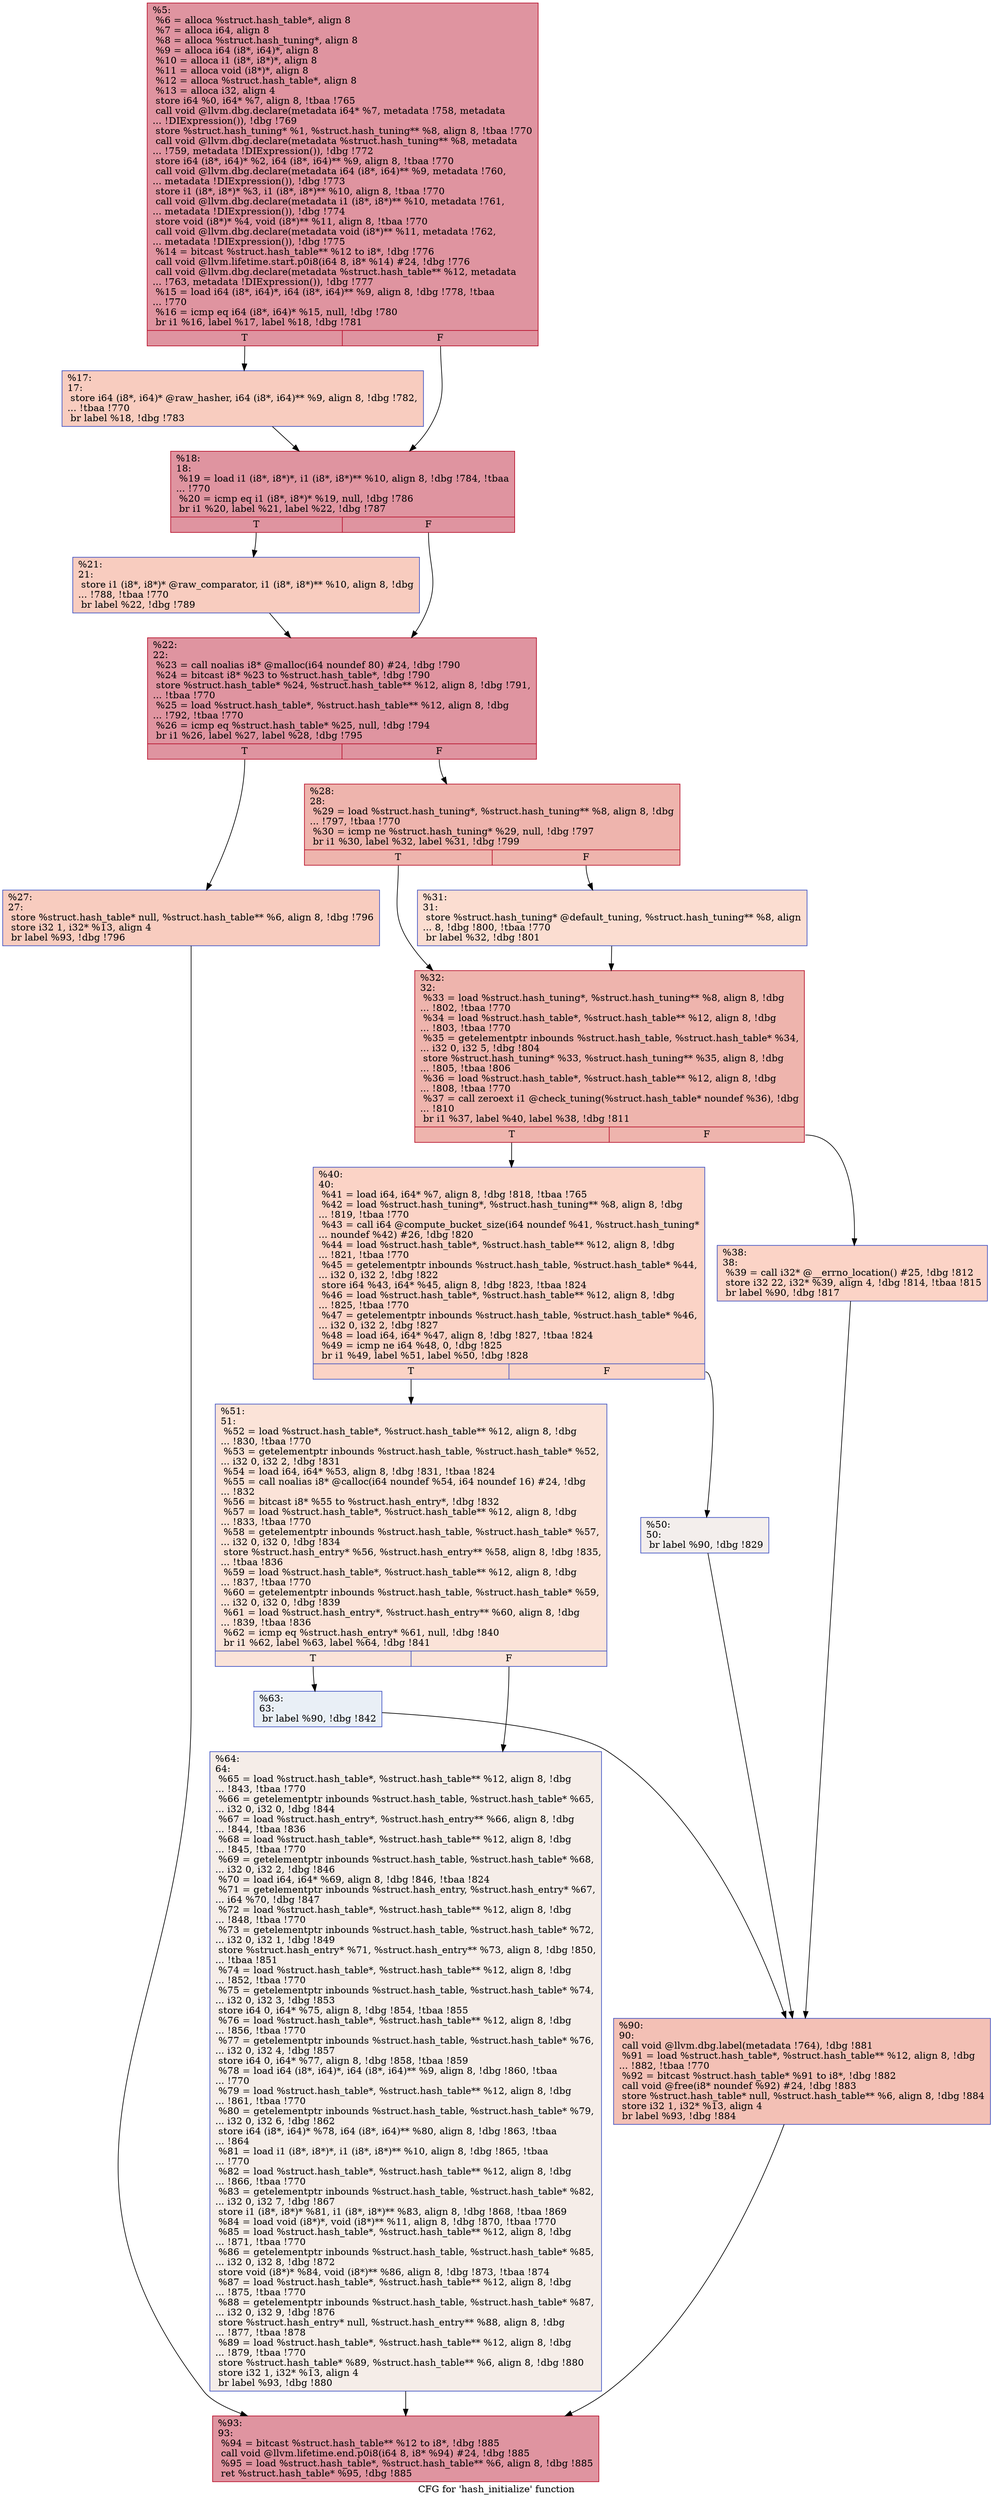 digraph "CFG for 'hash_initialize' function" {
	label="CFG for 'hash_initialize' function";

	Node0x1937200 [shape=record,color="#b70d28ff", style=filled, fillcolor="#b70d2870",label="{%5:\l  %6 = alloca %struct.hash_table*, align 8\l  %7 = alloca i64, align 8\l  %8 = alloca %struct.hash_tuning*, align 8\l  %9 = alloca i64 (i8*, i64)*, align 8\l  %10 = alloca i1 (i8*, i8*)*, align 8\l  %11 = alloca void (i8*)*, align 8\l  %12 = alloca %struct.hash_table*, align 8\l  %13 = alloca i32, align 4\l  store i64 %0, i64* %7, align 8, !tbaa !765\l  call void @llvm.dbg.declare(metadata i64* %7, metadata !758, metadata\l... !DIExpression()), !dbg !769\l  store %struct.hash_tuning* %1, %struct.hash_tuning** %8, align 8, !tbaa !770\l  call void @llvm.dbg.declare(metadata %struct.hash_tuning** %8, metadata\l... !759, metadata !DIExpression()), !dbg !772\l  store i64 (i8*, i64)* %2, i64 (i8*, i64)** %9, align 8, !tbaa !770\l  call void @llvm.dbg.declare(metadata i64 (i8*, i64)** %9, metadata !760,\l... metadata !DIExpression()), !dbg !773\l  store i1 (i8*, i8*)* %3, i1 (i8*, i8*)** %10, align 8, !tbaa !770\l  call void @llvm.dbg.declare(metadata i1 (i8*, i8*)** %10, metadata !761,\l... metadata !DIExpression()), !dbg !774\l  store void (i8*)* %4, void (i8*)** %11, align 8, !tbaa !770\l  call void @llvm.dbg.declare(metadata void (i8*)** %11, metadata !762,\l... metadata !DIExpression()), !dbg !775\l  %14 = bitcast %struct.hash_table** %12 to i8*, !dbg !776\l  call void @llvm.lifetime.start.p0i8(i64 8, i8* %14) #24, !dbg !776\l  call void @llvm.dbg.declare(metadata %struct.hash_table** %12, metadata\l... !763, metadata !DIExpression()), !dbg !777\l  %15 = load i64 (i8*, i64)*, i64 (i8*, i64)** %9, align 8, !dbg !778, !tbaa\l... !770\l  %16 = icmp eq i64 (i8*, i64)* %15, null, !dbg !780\l  br i1 %16, label %17, label %18, !dbg !781\l|{<s0>T|<s1>F}}"];
	Node0x1937200:s0 -> Node0x19372e0;
	Node0x1937200:s1 -> Node0x1937330;
	Node0x19372e0 [shape=record,color="#3d50c3ff", style=filled, fillcolor="#f08b6e70",label="{%17:\l17:                                               \l  store i64 (i8*, i64)* @raw_hasher, i64 (i8*, i64)** %9, align 8, !dbg !782,\l... !tbaa !770\l  br label %18, !dbg !783\l}"];
	Node0x19372e0 -> Node0x1937330;
	Node0x1937330 [shape=record,color="#b70d28ff", style=filled, fillcolor="#b70d2870",label="{%18:\l18:                                               \l  %19 = load i1 (i8*, i8*)*, i1 (i8*, i8*)** %10, align 8, !dbg !784, !tbaa\l... !770\l  %20 = icmp eq i1 (i8*, i8*)* %19, null, !dbg !786\l  br i1 %20, label %21, label %22, !dbg !787\l|{<s0>T|<s1>F}}"];
	Node0x1937330:s0 -> Node0x1937380;
	Node0x1937330:s1 -> Node0x19373d0;
	Node0x1937380 [shape=record,color="#3d50c3ff", style=filled, fillcolor="#f08b6e70",label="{%21:\l21:                                               \l  store i1 (i8*, i8*)* @raw_comparator, i1 (i8*, i8*)** %10, align 8, !dbg\l... !788, !tbaa !770\l  br label %22, !dbg !789\l}"];
	Node0x1937380 -> Node0x19373d0;
	Node0x19373d0 [shape=record,color="#b70d28ff", style=filled, fillcolor="#b70d2870",label="{%22:\l22:                                               \l  %23 = call noalias i8* @malloc(i64 noundef 80) #24, !dbg !790\l  %24 = bitcast i8* %23 to %struct.hash_table*, !dbg !790\l  store %struct.hash_table* %24, %struct.hash_table** %12, align 8, !dbg !791,\l... !tbaa !770\l  %25 = load %struct.hash_table*, %struct.hash_table** %12, align 8, !dbg\l... !792, !tbaa !770\l  %26 = icmp eq %struct.hash_table* %25, null, !dbg !794\l  br i1 %26, label %27, label %28, !dbg !795\l|{<s0>T|<s1>F}}"];
	Node0x19373d0:s0 -> Node0x1937420;
	Node0x19373d0:s1 -> Node0x1937470;
	Node0x1937420 [shape=record,color="#3d50c3ff", style=filled, fillcolor="#f08b6e70",label="{%27:\l27:                                               \l  store %struct.hash_table* null, %struct.hash_table** %6, align 8, !dbg !796\l  store i32 1, i32* %13, align 4\l  br label %93, !dbg !796\l}"];
	Node0x1937420 -> Node0x1937790;
	Node0x1937470 [shape=record,color="#b70d28ff", style=filled, fillcolor="#d8564670",label="{%28:\l28:                                               \l  %29 = load %struct.hash_tuning*, %struct.hash_tuning** %8, align 8, !dbg\l... !797, !tbaa !770\l  %30 = icmp ne %struct.hash_tuning* %29, null, !dbg !797\l  br i1 %30, label %32, label %31, !dbg !799\l|{<s0>T|<s1>F}}"];
	Node0x1937470:s0 -> Node0x1937510;
	Node0x1937470:s1 -> Node0x19374c0;
	Node0x19374c0 [shape=record,color="#3d50c3ff", style=filled, fillcolor="#f7b39670",label="{%31:\l31:                                               \l  store %struct.hash_tuning* @default_tuning, %struct.hash_tuning** %8, align\l... 8, !dbg !800, !tbaa !770\l  br label %32, !dbg !801\l}"];
	Node0x19374c0 -> Node0x1937510;
	Node0x1937510 [shape=record,color="#b70d28ff", style=filled, fillcolor="#d8564670",label="{%32:\l32:                                               \l  %33 = load %struct.hash_tuning*, %struct.hash_tuning** %8, align 8, !dbg\l... !802, !tbaa !770\l  %34 = load %struct.hash_table*, %struct.hash_table** %12, align 8, !dbg\l... !803, !tbaa !770\l  %35 = getelementptr inbounds %struct.hash_table, %struct.hash_table* %34,\l... i32 0, i32 5, !dbg !804\l  store %struct.hash_tuning* %33, %struct.hash_tuning** %35, align 8, !dbg\l... !805, !tbaa !806\l  %36 = load %struct.hash_table*, %struct.hash_table** %12, align 8, !dbg\l... !808, !tbaa !770\l  %37 = call zeroext i1 @check_tuning(%struct.hash_table* noundef %36), !dbg\l... !810\l  br i1 %37, label %40, label %38, !dbg !811\l|{<s0>T|<s1>F}}"];
	Node0x1937510:s0 -> Node0x19375b0;
	Node0x1937510:s1 -> Node0x1937560;
	Node0x1937560 [shape=record,color="#3d50c3ff", style=filled, fillcolor="#f59c7d70",label="{%38:\l38:                                               \l  %39 = call i32* @__errno_location() #25, !dbg !812\l  store i32 22, i32* %39, align 4, !dbg !814, !tbaa !815\l  br label %90, !dbg !817\l}"];
	Node0x1937560 -> Node0x1937740;
	Node0x19375b0 [shape=record,color="#3d50c3ff", style=filled, fillcolor="#f59c7d70",label="{%40:\l40:                                               \l  %41 = load i64, i64* %7, align 8, !dbg !818, !tbaa !765\l  %42 = load %struct.hash_tuning*, %struct.hash_tuning** %8, align 8, !dbg\l... !819, !tbaa !770\l  %43 = call i64 @compute_bucket_size(i64 noundef %41, %struct.hash_tuning*\l... noundef %42) #26, !dbg !820\l  %44 = load %struct.hash_table*, %struct.hash_table** %12, align 8, !dbg\l... !821, !tbaa !770\l  %45 = getelementptr inbounds %struct.hash_table, %struct.hash_table* %44,\l... i32 0, i32 2, !dbg !822\l  store i64 %43, i64* %45, align 8, !dbg !823, !tbaa !824\l  %46 = load %struct.hash_table*, %struct.hash_table** %12, align 8, !dbg\l... !825, !tbaa !770\l  %47 = getelementptr inbounds %struct.hash_table, %struct.hash_table* %46,\l... i32 0, i32 2, !dbg !827\l  %48 = load i64, i64* %47, align 8, !dbg !827, !tbaa !824\l  %49 = icmp ne i64 %48, 0, !dbg !825\l  br i1 %49, label %51, label %50, !dbg !828\l|{<s0>T|<s1>F}}"];
	Node0x19375b0:s0 -> Node0x1937650;
	Node0x19375b0:s1 -> Node0x1937600;
	Node0x1937600 [shape=record,color="#3d50c3ff", style=filled, fillcolor="#e3d9d370",label="{%50:\l50:                                               \l  br label %90, !dbg !829\l}"];
	Node0x1937600 -> Node0x1937740;
	Node0x1937650 [shape=record,color="#3d50c3ff", style=filled, fillcolor="#f6bfa670",label="{%51:\l51:                                               \l  %52 = load %struct.hash_table*, %struct.hash_table** %12, align 8, !dbg\l... !830, !tbaa !770\l  %53 = getelementptr inbounds %struct.hash_table, %struct.hash_table* %52,\l... i32 0, i32 2, !dbg !831\l  %54 = load i64, i64* %53, align 8, !dbg !831, !tbaa !824\l  %55 = call noalias i8* @calloc(i64 noundef %54, i64 noundef 16) #24, !dbg\l... !832\l  %56 = bitcast i8* %55 to %struct.hash_entry*, !dbg !832\l  %57 = load %struct.hash_table*, %struct.hash_table** %12, align 8, !dbg\l... !833, !tbaa !770\l  %58 = getelementptr inbounds %struct.hash_table, %struct.hash_table* %57,\l... i32 0, i32 0, !dbg !834\l  store %struct.hash_entry* %56, %struct.hash_entry** %58, align 8, !dbg !835,\l... !tbaa !836\l  %59 = load %struct.hash_table*, %struct.hash_table** %12, align 8, !dbg\l... !837, !tbaa !770\l  %60 = getelementptr inbounds %struct.hash_table, %struct.hash_table* %59,\l... i32 0, i32 0, !dbg !839\l  %61 = load %struct.hash_entry*, %struct.hash_entry** %60, align 8, !dbg\l... !839, !tbaa !836\l  %62 = icmp eq %struct.hash_entry* %61, null, !dbg !840\l  br i1 %62, label %63, label %64, !dbg !841\l|{<s0>T|<s1>F}}"];
	Node0x1937650:s0 -> Node0x19376a0;
	Node0x1937650:s1 -> Node0x19376f0;
	Node0x19376a0 [shape=record,color="#3d50c3ff", style=filled, fillcolor="#cedaeb70",label="{%63:\l63:                                               \l  br label %90, !dbg !842\l}"];
	Node0x19376a0 -> Node0x1937740;
	Node0x19376f0 [shape=record,color="#3d50c3ff", style=filled, fillcolor="#e8d6cc70",label="{%64:\l64:                                               \l  %65 = load %struct.hash_table*, %struct.hash_table** %12, align 8, !dbg\l... !843, !tbaa !770\l  %66 = getelementptr inbounds %struct.hash_table, %struct.hash_table* %65,\l... i32 0, i32 0, !dbg !844\l  %67 = load %struct.hash_entry*, %struct.hash_entry** %66, align 8, !dbg\l... !844, !tbaa !836\l  %68 = load %struct.hash_table*, %struct.hash_table** %12, align 8, !dbg\l... !845, !tbaa !770\l  %69 = getelementptr inbounds %struct.hash_table, %struct.hash_table* %68,\l... i32 0, i32 2, !dbg !846\l  %70 = load i64, i64* %69, align 8, !dbg !846, !tbaa !824\l  %71 = getelementptr inbounds %struct.hash_entry, %struct.hash_entry* %67,\l... i64 %70, !dbg !847\l  %72 = load %struct.hash_table*, %struct.hash_table** %12, align 8, !dbg\l... !848, !tbaa !770\l  %73 = getelementptr inbounds %struct.hash_table, %struct.hash_table* %72,\l... i32 0, i32 1, !dbg !849\l  store %struct.hash_entry* %71, %struct.hash_entry** %73, align 8, !dbg !850,\l... !tbaa !851\l  %74 = load %struct.hash_table*, %struct.hash_table** %12, align 8, !dbg\l... !852, !tbaa !770\l  %75 = getelementptr inbounds %struct.hash_table, %struct.hash_table* %74,\l... i32 0, i32 3, !dbg !853\l  store i64 0, i64* %75, align 8, !dbg !854, !tbaa !855\l  %76 = load %struct.hash_table*, %struct.hash_table** %12, align 8, !dbg\l... !856, !tbaa !770\l  %77 = getelementptr inbounds %struct.hash_table, %struct.hash_table* %76,\l... i32 0, i32 4, !dbg !857\l  store i64 0, i64* %77, align 8, !dbg !858, !tbaa !859\l  %78 = load i64 (i8*, i64)*, i64 (i8*, i64)** %9, align 8, !dbg !860, !tbaa\l... !770\l  %79 = load %struct.hash_table*, %struct.hash_table** %12, align 8, !dbg\l... !861, !tbaa !770\l  %80 = getelementptr inbounds %struct.hash_table, %struct.hash_table* %79,\l... i32 0, i32 6, !dbg !862\l  store i64 (i8*, i64)* %78, i64 (i8*, i64)** %80, align 8, !dbg !863, !tbaa\l... !864\l  %81 = load i1 (i8*, i8*)*, i1 (i8*, i8*)** %10, align 8, !dbg !865, !tbaa\l... !770\l  %82 = load %struct.hash_table*, %struct.hash_table** %12, align 8, !dbg\l... !866, !tbaa !770\l  %83 = getelementptr inbounds %struct.hash_table, %struct.hash_table* %82,\l... i32 0, i32 7, !dbg !867\l  store i1 (i8*, i8*)* %81, i1 (i8*, i8*)** %83, align 8, !dbg !868, !tbaa !869\l  %84 = load void (i8*)*, void (i8*)** %11, align 8, !dbg !870, !tbaa !770\l  %85 = load %struct.hash_table*, %struct.hash_table** %12, align 8, !dbg\l... !871, !tbaa !770\l  %86 = getelementptr inbounds %struct.hash_table, %struct.hash_table* %85,\l... i32 0, i32 8, !dbg !872\l  store void (i8*)* %84, void (i8*)** %86, align 8, !dbg !873, !tbaa !874\l  %87 = load %struct.hash_table*, %struct.hash_table** %12, align 8, !dbg\l... !875, !tbaa !770\l  %88 = getelementptr inbounds %struct.hash_table, %struct.hash_table* %87,\l... i32 0, i32 9, !dbg !876\l  store %struct.hash_entry* null, %struct.hash_entry** %88, align 8, !dbg\l... !877, !tbaa !878\l  %89 = load %struct.hash_table*, %struct.hash_table** %12, align 8, !dbg\l... !879, !tbaa !770\l  store %struct.hash_table* %89, %struct.hash_table** %6, align 8, !dbg !880\l  store i32 1, i32* %13, align 4\l  br label %93, !dbg !880\l}"];
	Node0x19376f0 -> Node0x1937790;
	Node0x1937740 [shape=record,color="#3d50c3ff", style=filled, fillcolor="#e5705870",label="{%90:\l90:                                               \l  call void @llvm.dbg.label(metadata !764), !dbg !881\l  %91 = load %struct.hash_table*, %struct.hash_table** %12, align 8, !dbg\l... !882, !tbaa !770\l  %92 = bitcast %struct.hash_table* %91 to i8*, !dbg !882\l  call void @free(i8* noundef %92) #24, !dbg !883\l  store %struct.hash_table* null, %struct.hash_table** %6, align 8, !dbg !884\l  store i32 1, i32* %13, align 4\l  br label %93, !dbg !884\l}"];
	Node0x1937740 -> Node0x1937790;
	Node0x1937790 [shape=record,color="#b70d28ff", style=filled, fillcolor="#b70d2870",label="{%93:\l93:                                               \l  %94 = bitcast %struct.hash_table** %12 to i8*, !dbg !885\l  call void @llvm.lifetime.end.p0i8(i64 8, i8* %94) #24, !dbg !885\l  %95 = load %struct.hash_table*, %struct.hash_table** %6, align 8, !dbg !885\l  ret %struct.hash_table* %95, !dbg !885\l}"];
}
